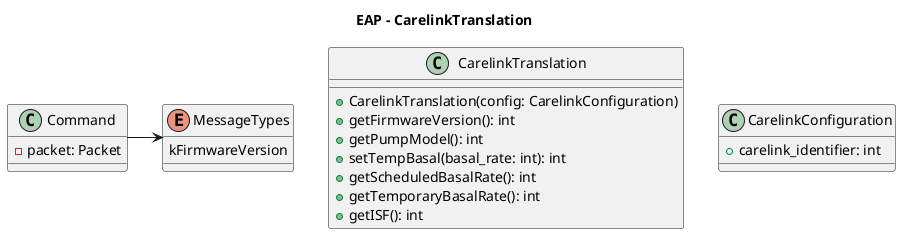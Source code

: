 @startuml

title EAP - CarelinkTranslation

class CarelinkTranslation {
  + CarelinkTranslation(config: CarelinkConfiguration)
  + getFirmwareVersion(): int
  + getPumpModel(): int
  + setTempBasal(basal_rate: int): int
  + getScheduledBasalRate(): int
  + getTemporaryBasalRate(): int
  + getISF(): int
}

enum MessageTypes {
  kFirmwareVersion
}

class Command {
  - packet: Packet
}

class CarelinkConfiguration {
  + carelink_identifier: int
}

Command -> MessageTypes

@enduml

